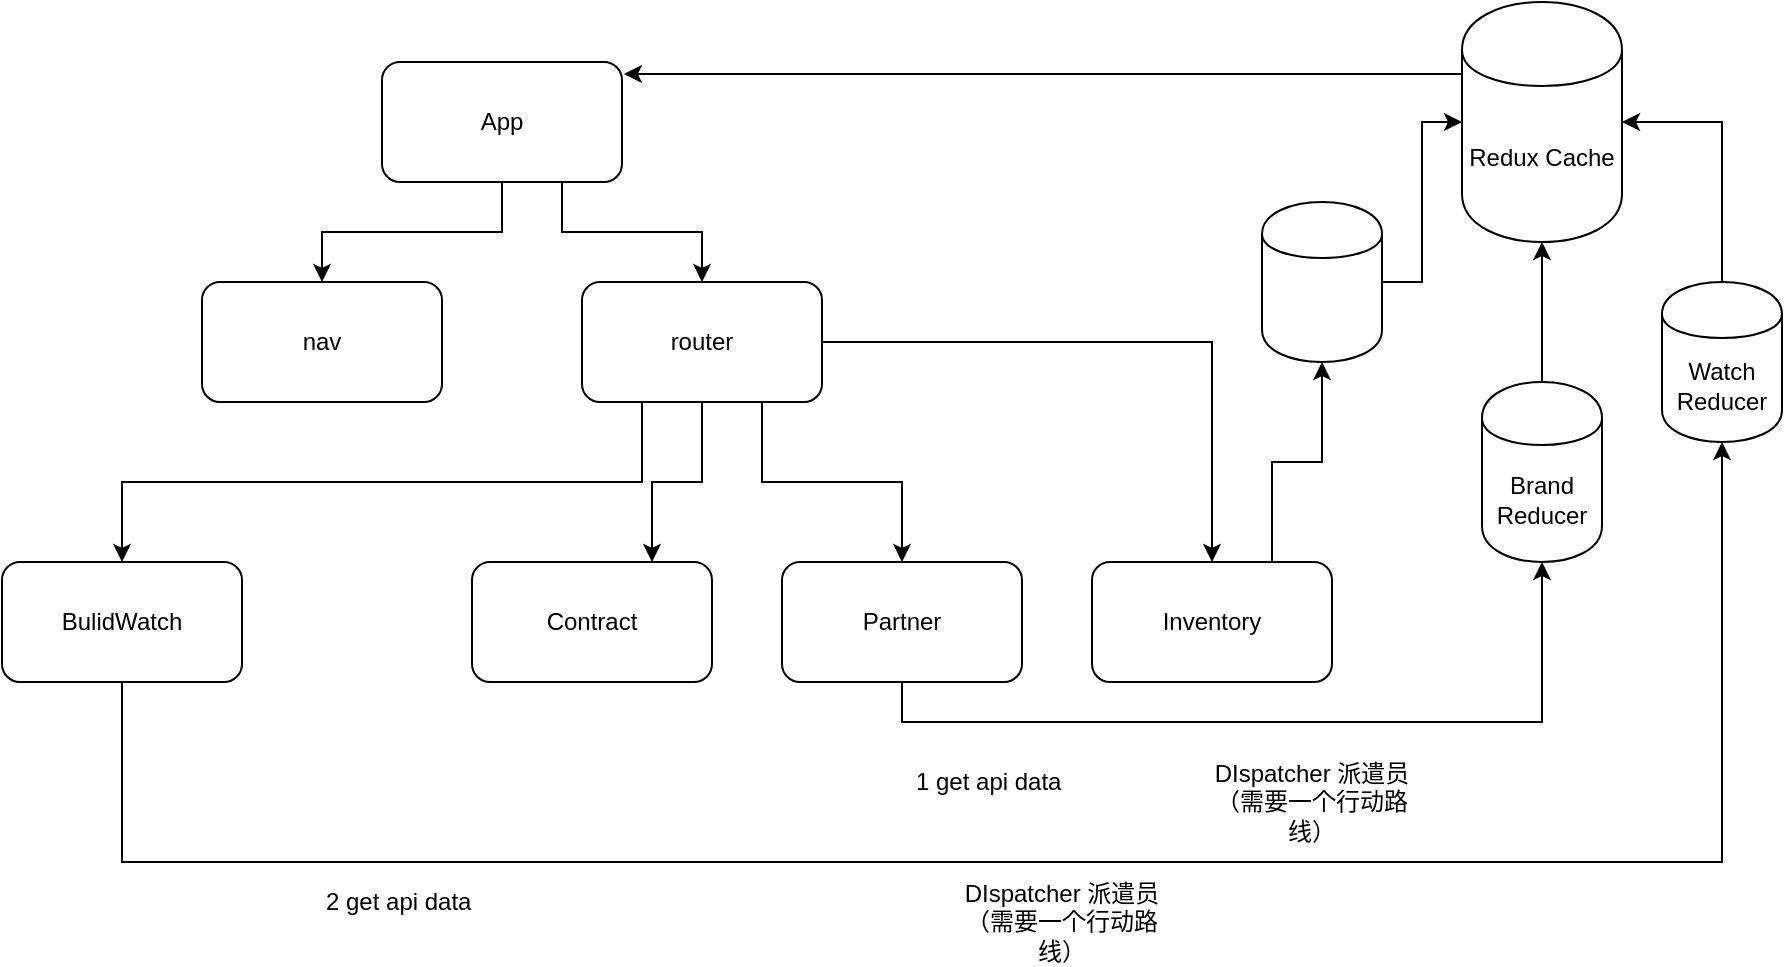 <mxfile version="12.2.4" pages="1"><diagram id="M0Rq6g20hEeqH8JBbyvm" name="Page-1"><mxGraphModel dx="1774" dy="559" grid="1" gridSize="10" guides="1" tooltips="1" connect="1" arrows="1" fold="1" page="1" pageScale="1" pageWidth="850" pageHeight="1100" math="0" shadow="0"><root><mxCell id="0"/><mxCell id="1" parent="0"/><mxCell id="6" style="edgeStyle=orthogonalEdgeStyle;rounded=0;orthogonalLoop=1;jettySize=auto;html=1;entryX=0.5;entryY=0;entryDx=0;entryDy=0;" parent="1" source="3" target="4" edge="1"><mxGeometry relative="1" as="geometry"/></mxCell><mxCell id="7" style="edgeStyle=orthogonalEdgeStyle;rounded=0;orthogonalLoop=1;jettySize=auto;html=1;exitX=0.75;exitY=1;exitDx=0;exitDy=0;entryX=0.5;entryY=0;entryDx=0;entryDy=0;" parent="1" source="3" target="5" edge="1"><mxGeometry relative="1" as="geometry"/></mxCell><mxCell id="3" value="App&lt;br&gt;" style="rounded=1;whiteSpace=wrap;html=1;" parent="1" vertex="1"><mxGeometry x="130" y="60" width="120" height="60" as="geometry"/></mxCell><mxCell id="4" value="nav" style="rounded=1;whiteSpace=wrap;html=1;" parent="1" vertex="1"><mxGeometry x="40" y="170" width="120" height="60" as="geometry"/></mxCell><mxCell id="12" style="edgeStyle=orthogonalEdgeStyle;rounded=0;orthogonalLoop=1;jettySize=auto;html=1;exitX=0.25;exitY=1;exitDx=0;exitDy=0;entryX=0.5;entryY=0;entryDx=0;entryDy=0;" parent="1" source="5" target="8" edge="1"><mxGeometry relative="1" as="geometry"/></mxCell><mxCell id="13" style="edgeStyle=orthogonalEdgeStyle;rounded=0;orthogonalLoop=1;jettySize=auto;html=1;exitX=0.5;exitY=1;exitDx=0;exitDy=0;entryX=0.75;entryY=0;entryDx=0;entryDy=0;" parent="1" source="5" target="9" edge="1"><mxGeometry relative="1" as="geometry"/></mxCell><mxCell id="14" style="edgeStyle=orthogonalEdgeStyle;rounded=0;orthogonalLoop=1;jettySize=auto;html=1;exitX=0.75;exitY=1;exitDx=0;exitDy=0;entryX=0.5;entryY=0;entryDx=0;entryDy=0;" parent="1" source="5" target="10" edge="1"><mxGeometry relative="1" as="geometry"/></mxCell><mxCell id="15" style="edgeStyle=orthogonalEdgeStyle;rounded=0;orthogonalLoop=1;jettySize=auto;html=1;exitX=1;exitY=0.5;exitDx=0;exitDy=0;entryX=0.5;entryY=0;entryDx=0;entryDy=0;" parent="1" source="5" target="11" edge="1"><mxGeometry relative="1" as="geometry"/></mxCell><mxCell id="5" value="router" style="rounded=1;whiteSpace=wrap;html=1;" parent="1" vertex="1"><mxGeometry x="230" y="170" width="120" height="60" as="geometry"/></mxCell><mxCell id="29" style="edgeStyle=orthogonalEdgeStyle;rounded=0;orthogonalLoop=1;jettySize=auto;html=1;exitX=0.5;exitY=1;exitDx=0;exitDy=0;entryX=0.5;entryY=1;entryDx=0;entryDy=0;" parent="1" source="8" target="19" edge="1"><mxGeometry relative="1" as="geometry"><Array as="points"><mxPoint y="460"/><mxPoint x="800" y="460"/></Array></mxGeometry></mxCell><mxCell id="8" value="BulidWatch" style="rounded=1;whiteSpace=wrap;html=1;" parent="1" vertex="1"><mxGeometry x="-60" y="310" width="120" height="60" as="geometry"/></mxCell><mxCell id="9" value="Contract" style="rounded=1;whiteSpace=wrap;html=1;" parent="1" vertex="1"><mxGeometry x="175" y="310" width="120" height="60" as="geometry"/></mxCell><mxCell id="20" style="edgeStyle=orthogonalEdgeStyle;rounded=0;orthogonalLoop=1;jettySize=auto;html=1;exitX=0.5;exitY=1;exitDx=0;exitDy=0;entryX=0.5;entryY=1;entryDx=0;entryDy=0;" parent="1" source="10" target="18" edge="1"><mxGeometry relative="1" as="geometry"/></mxCell><mxCell id="10" value="Partner" style="rounded=1;whiteSpace=wrap;html=1;" parent="1" vertex="1"><mxGeometry x="330" y="310" width="120" height="60" as="geometry"/></mxCell><mxCell id="42" style="edgeStyle=orthogonalEdgeStyle;rounded=0;orthogonalLoop=1;jettySize=auto;html=1;exitX=0.75;exitY=0;exitDx=0;exitDy=0;" parent="1" source="11" target="17" edge="1"><mxGeometry relative="1" as="geometry"/></mxCell><mxCell id="11" value="Inventory" style="rounded=1;whiteSpace=wrap;html=1;" parent="1" vertex="1"><mxGeometry x="485" y="310" width="120" height="60" as="geometry"/></mxCell><mxCell id="33" style="edgeStyle=orthogonalEdgeStyle;rounded=0;orthogonalLoop=1;jettySize=auto;html=1;exitX=0;exitY=0.3;exitDx=0;exitDy=0;entryX=1.008;entryY=0.1;entryDx=0;entryDy=0;entryPerimeter=0;" parent="1" source="16" target="3" edge="1"><mxGeometry relative="1" as="geometry"/></mxCell><mxCell id="16" value="Redux Cache" style="shape=cylinder;whiteSpace=wrap;html=1;boundedLbl=1;backgroundOutline=1;" parent="1" vertex="1"><mxGeometry x="670" y="30" width="80" height="120" as="geometry"/></mxCell><mxCell id="30" style="edgeStyle=orthogonalEdgeStyle;rounded=0;orthogonalLoop=1;jettySize=auto;html=1;entryX=0;entryY=0.5;entryDx=0;entryDy=0;" parent="1" source="17" target="16" edge="1"><mxGeometry relative="1" as="geometry"/></mxCell><mxCell id="17" value="" style="shape=cylinder;whiteSpace=wrap;html=1;boundedLbl=1;backgroundOutline=1;" parent="1" vertex="1"><mxGeometry x="570" y="130" width="60" height="80" as="geometry"/></mxCell><mxCell id="31" style="edgeStyle=orthogonalEdgeStyle;rounded=0;orthogonalLoop=1;jettySize=auto;html=1;exitX=0.5;exitY=0;exitDx=0;exitDy=0;" parent="1" source="18" target="16" edge="1"><mxGeometry relative="1" as="geometry"/></mxCell><mxCell id="18" value="Brand Reducer" style="shape=cylinder;whiteSpace=wrap;html=1;boundedLbl=1;backgroundOutline=1;" parent="1" vertex="1"><mxGeometry x="680" y="220" width="60" height="90" as="geometry"/></mxCell><mxCell id="32" style="edgeStyle=orthogonalEdgeStyle;rounded=0;orthogonalLoop=1;jettySize=auto;html=1;exitX=0.5;exitY=0;exitDx=0;exitDy=0;entryX=1;entryY=0.5;entryDx=0;entryDy=0;" parent="1" source="19" target="16" edge="1"><mxGeometry relative="1" as="geometry"/></mxCell><mxCell id="19" value="Watch Reducer" style="shape=cylinder;whiteSpace=wrap;html=1;boundedLbl=1;backgroundOutline=1;" parent="1" vertex="1"><mxGeometry x="770" y="170" width="60" height="80" as="geometry"/></mxCell><mxCell id="35" value="1 get api data&amp;nbsp;" style="text;html=1;resizable=0;points=[];autosize=1;align=left;verticalAlign=top;spacingTop=-4;" parent="1" vertex="1"><mxGeometry x="395" y="410" width="90" height="20" as="geometry"/></mxCell><mxCell id="37" value="DIspatcher 派遣员（需要一个行动路线）" style="text;html=1;strokeColor=none;fillColor=none;align=center;verticalAlign=middle;whiteSpace=wrap;rounded=0;" parent="1" vertex="1"><mxGeometry x="545" y="420" width="100" height="20" as="geometry"/></mxCell><mxCell id="39" value="2 get api data&amp;nbsp;" style="text;html=1;resizable=0;points=[];autosize=1;align=left;verticalAlign=top;spacingTop=-4;" parent="1" vertex="1"><mxGeometry x="100" y="470" width="90" height="20" as="geometry"/></mxCell><mxCell id="40" value="DIspatcher 派遣员（需要一个行动路线）" style="text;html=1;strokeColor=none;fillColor=none;align=center;verticalAlign=middle;whiteSpace=wrap;rounded=0;" parent="1" vertex="1"><mxGeometry x="420" y="480" width="100" height="20" as="geometry"/></mxCell></root></mxGraphModel></diagram></mxfile>
